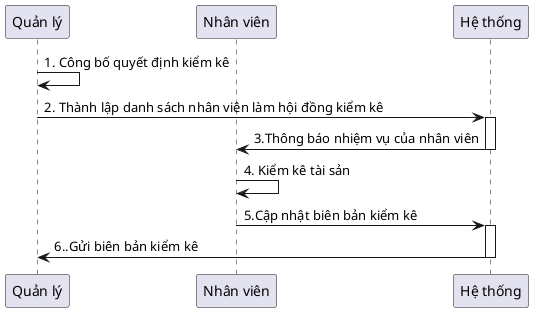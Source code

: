 @startuml

participant "Quản lý"
participant "Nhân viên"
participant "Hệ thống" as System


"Quản lý" -> "Quản lý": 1. Công bố quyết định kiểm kê

"Quản lý"-> System: 2. Thành lập danh sách nhân viên làm hội đồng kiểm kê
activate System
System -> "Nhân viên": 3.Thông báo nhiệm vụ của nhân viên
deactivate System
"Nhân viên" -> "Nhân viên": 4. Kiểm kê tài sản

"Nhân viên" -> "System": 5.Cập nhật biên bản kiểm kê
activate System

System -> "Quản lý": 6..Gửi biên bản kiểm kê

deactivate System
@enduml
